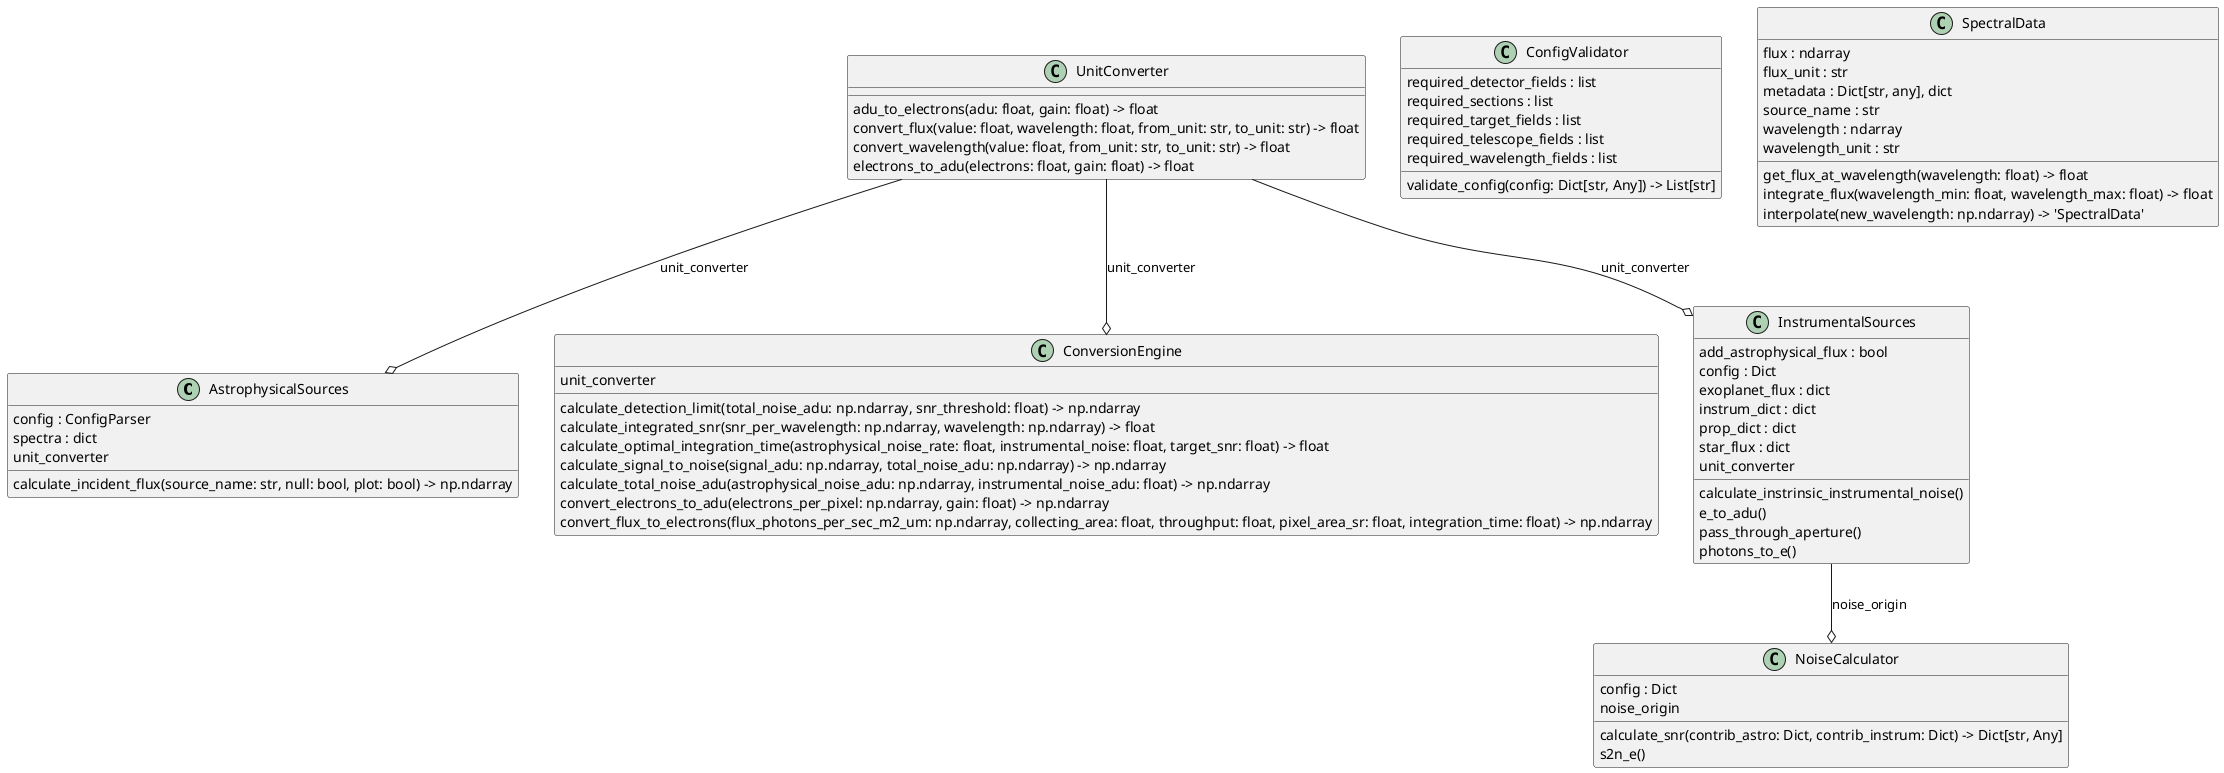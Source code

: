 @startuml classes_MyProject
set namespaceSeparator none
class "AstrophysicalSources" as modules.core.astrophysical.AstrophysicalSources {
  config : ConfigParser
  spectra : dict
  unit_converter
  calculate_incident_flux(source_name: str, null: bool, plot: bool) -> np.ndarray
}
class "ConfigValidator" as modules.config.validator.ConfigValidator {
  required_detector_fields : list
  required_sections : list
  required_target_fields : list
  required_telescope_fields : list
  required_wavelength_fields : list
  validate_config(config: Dict[str, Any]) -> List[str]
}
class "ConversionEngine" as modules.core.conversions.ConversionEngine {
  unit_converter
  calculate_detection_limit(total_noise_adu: np.ndarray, snr_threshold: float) -> np.ndarray
  calculate_integrated_snr(snr_per_wavelength: np.ndarray, wavelength: np.ndarray) -> float
  calculate_optimal_integration_time(astrophysical_noise_rate: float, instrumental_noise: float, target_snr: float) -> float
  calculate_signal_to_noise(signal_adu: np.ndarray, total_noise_adu: np.ndarray) -> np.ndarray
  calculate_total_noise_adu(astrophysical_noise_adu: np.ndarray, instrumental_noise_adu: float) -> np.ndarray
  convert_electrons_to_adu(electrons_per_pixel: np.ndarray, gain: float) -> np.ndarray
  convert_flux_to_electrons(flux_photons_per_sec_m2_um: np.ndarray, collecting_area: float, throughput: float, pixel_area_sr: float, integration_time: float) -> np.ndarray
}
class "InstrumentalSources" as modules.core.instrumental.InstrumentalSources {
  add_astrophysical_flux : bool
  config : Dict
  exoplanet_flux : dict
  instrum_dict : dict
  prop_dict : dict
  star_flux : dict
  unit_converter
  calculate_instrinsic_instrumental_noise()
  e_to_adu()
  pass_through_aperture()
  photons_to_e()
}
class "NoiseCalculator" as modules.core.calculator.NoiseCalculator {
  config : Dict
  noise_origin
  calculate_snr(contrib_astro: Dict, contrib_instrum: Dict) -> Dict[str, Any]
  s2n_e()
}
class "SpectralData" as modules.data.spectra.SpectralData {
  flux : ndarray
  flux_unit : str
  metadata : Dict[str, any], dict
  source_name : str
  wavelength : ndarray
  wavelength_unit : str
  get_flux_at_wavelength(wavelength: float) -> float
  integrate_flux(wavelength_min: float, wavelength_max: float) -> float
  interpolate(new_wavelength: np.ndarray) -> 'SpectralData'
}
class "UnitConverter" as modules.data.units.UnitConverter {
  adu_to_electrons(adu: float, gain: float) -> float
  convert_flux(value: float, wavelength: float, from_unit: str, to_unit: str) -> float
  convert_wavelength(value: float, from_unit: str, to_unit: str) -> float
  electrons_to_adu(electrons: float, gain: float) -> float
}
modules.core.instrumental.InstrumentalSources --o modules.core.calculator.NoiseCalculator : noise_origin
modules.data.units.UnitConverter --o modules.core.astrophysical.AstrophysicalSources : unit_converter
modules.data.units.UnitConverter --o modules.core.conversions.ConversionEngine : unit_converter
modules.data.units.UnitConverter --o modules.core.instrumental.InstrumentalSources : unit_converter
@enduml
